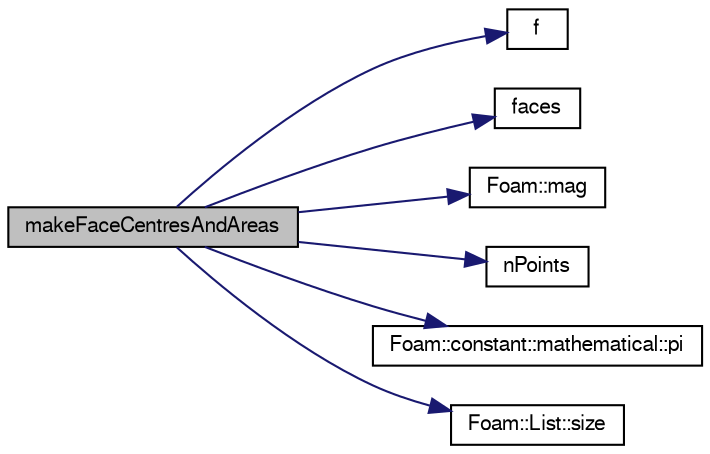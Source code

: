 digraph "makeFaceCentresAndAreas"
{
  bgcolor="transparent";
  edge [fontname="FreeSans",fontsize="10",labelfontname="FreeSans",labelfontsize="10"];
  node [fontname="FreeSans",fontsize="10",shape=record];
  rankdir="LR";
  Node2343 [label="makeFaceCentresAndAreas",height=0.2,width=0.4,color="black", fillcolor="grey75", style="filled", fontcolor="black"];
  Node2343 -> Node2344 [color="midnightblue",fontsize="10",style="solid",fontname="FreeSans"];
  Node2344 [label="f",height=0.2,width=0.4,color="black",URL="$a17900.html#a888be93833ac7a23170555c69c690288"];
  Node2343 -> Node2345 [color="midnightblue",fontsize="10",style="solid",fontname="FreeSans"];
  Node2345 [label="faces",height=0.2,width=0.4,color="black",URL="$a27530.html#a3669b3b29537f3a55bbd2ffa8c749f41",tooltip="Return faces. "];
  Node2343 -> Node2346 [color="midnightblue",fontsize="10",style="solid",fontname="FreeSans"];
  Node2346 [label="Foam::mag",height=0.2,width=0.4,color="black",URL="$a21124.html#a929da2a3fdcf3dacbbe0487d3a330dae"];
  Node2343 -> Node2347 [color="midnightblue",fontsize="10",style="solid",fontname="FreeSans"];
  Node2347 [label="nPoints",height=0.2,width=0.4,color="black",URL="$a27530.html#a1c886a784a597459dbf2d9470798e9dd"];
  Node2343 -> Node2348 [color="midnightblue",fontsize="10",style="solid",fontname="FreeSans"];
  Node2348 [label="Foam::constant::mathematical::pi",height=0.2,width=0.4,color="black",URL="$a21162.html#a731b8788a4c01586c35266c7ca4fed04"];
  Node2343 -> Node2349 [color="midnightblue",fontsize="10",style="solid",fontname="FreeSans"];
  Node2349 [label="Foam::List::size",height=0.2,width=0.4,color="black",URL="$a25694.html#a8a5f6fa29bd4b500caf186f60245b384",tooltip="Override size to be inconsistent with allocated storage. "];
}
